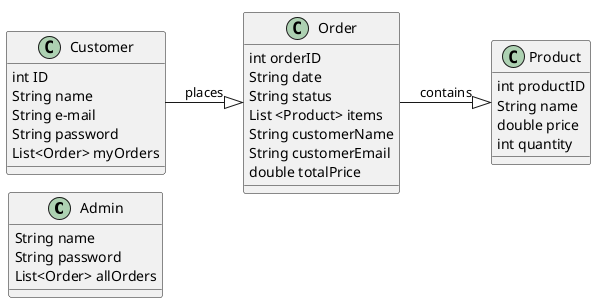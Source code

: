 @startuml
!pragma layout smetana

'domæne diagram er før vi koder = virkelig verden H.D.J
' identicifere conceptuelle klasser --> finde navne ord. kunde, admin, stykliste, osv.
' minder meget om EER diagram?

left to right direction

class Admin{
    String name
    String password
    List<Order> allOrders
}

class Customer{
    int ID
    String name
    String e-mail
    String password
    List<Order> myOrders
}

class Order{
    int orderID
    String date
    String status
    List <Product> items
    String customerName
    String customerEmail
    double totalPrice
}

class Product{
    int productID
    String name
    double price
    int quantity
}

Customer --|>  Order :places
Order --|> Product :contains
@enduml